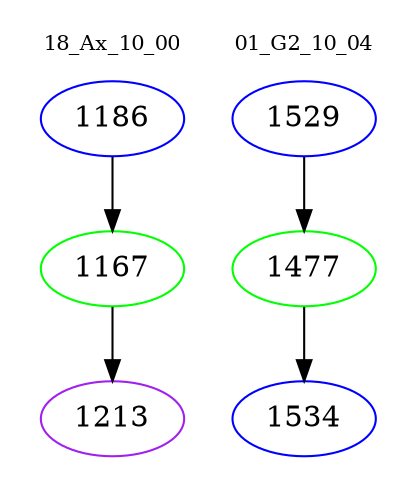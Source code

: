 digraph{
subgraph cluster_0 {
color = white
label = "18_Ax_10_00";
fontsize=10;
T0_1186 [label="1186", color="blue"]
T0_1186 -> T0_1167 [color="black"]
T0_1167 [label="1167", color="green"]
T0_1167 -> T0_1213 [color="black"]
T0_1213 [label="1213", color="purple"]
}
subgraph cluster_1 {
color = white
label = "01_G2_10_04";
fontsize=10;
T1_1529 [label="1529", color="blue"]
T1_1529 -> T1_1477 [color="black"]
T1_1477 [label="1477", color="green"]
T1_1477 -> T1_1534 [color="black"]
T1_1534 [label="1534", color="blue"]
}
}
